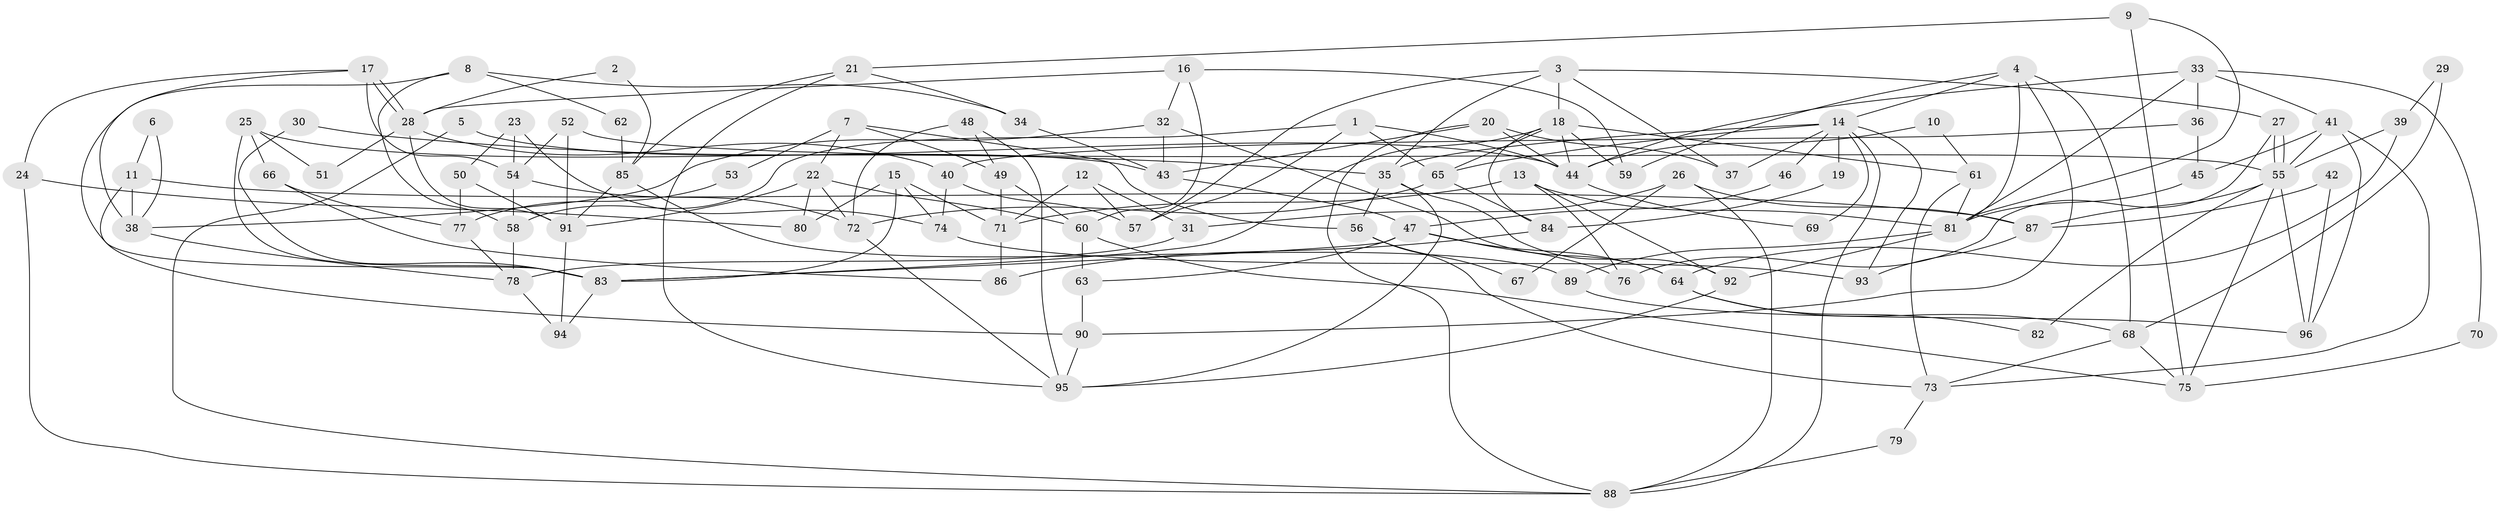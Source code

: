 // Generated by graph-tools (version 1.1) at 2025/15/03/09/25 04:15:05]
// undirected, 96 vertices, 192 edges
graph export_dot {
graph [start="1"]
  node [color=gray90,style=filled];
  1;
  2;
  3;
  4;
  5;
  6;
  7;
  8;
  9;
  10;
  11;
  12;
  13;
  14;
  15;
  16;
  17;
  18;
  19;
  20;
  21;
  22;
  23;
  24;
  25;
  26;
  27;
  28;
  29;
  30;
  31;
  32;
  33;
  34;
  35;
  36;
  37;
  38;
  39;
  40;
  41;
  42;
  43;
  44;
  45;
  46;
  47;
  48;
  49;
  50;
  51;
  52;
  53;
  54;
  55;
  56;
  57;
  58;
  59;
  60;
  61;
  62;
  63;
  64;
  65;
  66;
  67;
  68;
  69;
  70;
  71;
  72;
  73;
  74;
  75;
  76;
  77;
  78;
  79;
  80;
  81;
  82;
  83;
  84;
  85;
  86;
  87;
  88;
  89;
  90;
  91;
  92;
  93;
  94;
  95;
  96;
  1 -- 44;
  1 -- 65;
  1 -- 57;
  1 -- 58;
  2 -- 28;
  2 -- 85;
  3 -- 18;
  3 -- 35;
  3 -- 27;
  3 -- 37;
  3 -- 57;
  4 -- 90;
  4 -- 14;
  4 -- 59;
  4 -- 68;
  4 -- 81;
  5 -- 44;
  5 -- 88;
  6 -- 38;
  6 -- 11;
  7 -- 56;
  7 -- 22;
  7 -- 49;
  7 -- 53;
  8 -- 58;
  8 -- 83;
  8 -- 34;
  8 -- 62;
  9 -- 21;
  9 -- 75;
  9 -- 81;
  10 -- 44;
  10 -- 61;
  11 -- 87;
  11 -- 90;
  11 -- 38;
  12 -- 57;
  12 -- 71;
  12 -- 31;
  13 -- 81;
  13 -- 71;
  13 -- 76;
  13 -- 92;
  14 -- 37;
  14 -- 65;
  14 -- 19;
  14 -- 35;
  14 -- 46;
  14 -- 69;
  14 -- 88;
  14 -- 93;
  15 -- 83;
  15 -- 80;
  15 -- 71;
  15 -- 74;
  16 -- 32;
  16 -- 59;
  16 -- 28;
  16 -- 60;
  17 -- 38;
  17 -- 28;
  17 -- 28;
  17 -- 24;
  17 -- 54;
  18 -- 61;
  18 -- 65;
  18 -- 44;
  18 -- 59;
  18 -- 83;
  18 -- 84;
  19 -- 84;
  20 -- 43;
  20 -- 44;
  20 -- 37;
  20 -- 88;
  21 -- 95;
  21 -- 85;
  21 -- 34;
  22 -- 91;
  22 -- 72;
  22 -- 60;
  22 -- 80;
  23 -- 54;
  23 -- 74;
  23 -- 50;
  24 -- 88;
  24 -- 80;
  25 -- 43;
  25 -- 83;
  25 -- 51;
  25 -- 66;
  26 -- 88;
  26 -- 87;
  26 -- 31;
  26 -- 67;
  27 -- 55;
  27 -- 55;
  27 -- 76;
  28 -- 40;
  28 -- 51;
  28 -- 91;
  29 -- 39;
  29 -- 68;
  30 -- 35;
  30 -- 83;
  31 -- 78;
  32 -- 64;
  32 -- 38;
  32 -- 43;
  33 -- 81;
  33 -- 41;
  33 -- 36;
  33 -- 44;
  33 -- 70;
  34 -- 43;
  35 -- 92;
  35 -- 56;
  35 -- 95;
  36 -- 40;
  36 -- 45;
  38 -- 78;
  39 -- 64;
  39 -- 55;
  40 -- 57;
  40 -- 74;
  41 -- 45;
  41 -- 55;
  41 -- 73;
  41 -- 96;
  42 -- 96;
  42 -- 87;
  43 -- 47;
  44 -- 69;
  45 -- 81;
  46 -- 47;
  47 -- 76;
  47 -- 63;
  47 -- 64;
  47 -- 83;
  48 -- 49;
  48 -- 95;
  48 -- 72;
  49 -- 60;
  49 -- 71;
  50 -- 91;
  50 -- 77;
  52 -- 54;
  52 -- 91;
  52 -- 55;
  53 -- 77;
  54 -- 72;
  54 -- 58;
  55 -- 75;
  55 -- 82;
  55 -- 87;
  55 -- 96;
  56 -- 73;
  56 -- 67;
  58 -- 78;
  60 -- 63;
  60 -- 75;
  61 -- 81;
  61 -- 73;
  62 -- 85;
  63 -- 90;
  64 -- 68;
  64 -- 82;
  65 -- 84;
  65 -- 72;
  66 -- 77;
  66 -- 86;
  68 -- 75;
  68 -- 73;
  70 -- 75;
  71 -- 86;
  72 -- 95;
  73 -- 79;
  74 -- 93;
  77 -- 78;
  78 -- 94;
  79 -- 88;
  81 -- 89;
  81 -- 92;
  83 -- 94;
  84 -- 86;
  85 -- 89;
  85 -- 91;
  87 -- 93;
  89 -- 96;
  90 -- 95;
  91 -- 94;
  92 -- 95;
}
